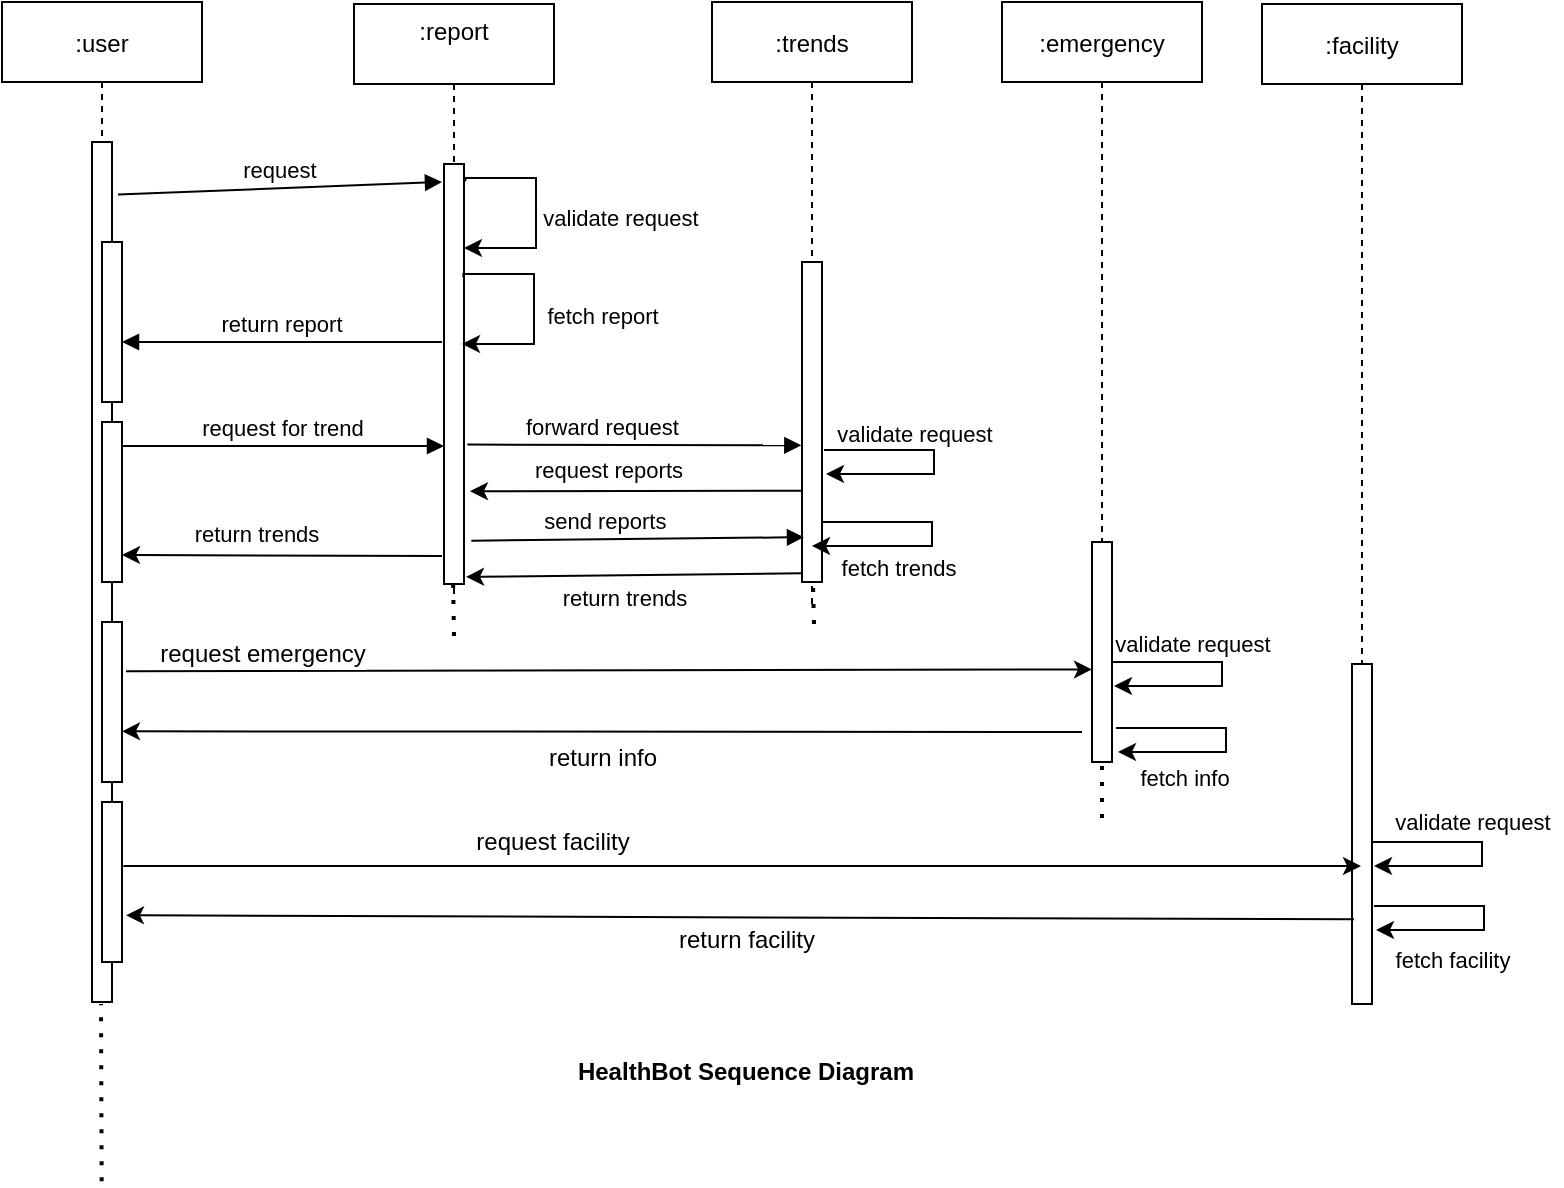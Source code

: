 <mxfile version="15.7.1" type="github">
  <diagram id="kgpKYQtTHZ0yAKxKKP6v" name="Page-1">
    <mxGraphModel dx="782" dy="432" grid="1" gridSize="10" guides="1" tooltips="1" connect="1" arrows="1" fold="1" page="1" pageScale="1" pageWidth="850" pageHeight="1100" math="0" shadow="0">
      <root>
        <mxCell id="0" />
        <mxCell id="1" parent="0" />
        <mxCell id="3nuBFxr9cyL0pnOWT2aG-1" value=":user" style="shape=umlLifeline;perimeter=lifelinePerimeter;container=1;collapsible=0;recursiveResize=0;rounded=0;shadow=0;strokeWidth=1;" parent="1" vertex="1">
          <mxGeometry x="70" y="70" width="100" height="500" as="geometry" />
        </mxCell>
        <mxCell id="3nuBFxr9cyL0pnOWT2aG-2" value="" style="points=[];perimeter=orthogonalPerimeter;rounded=0;shadow=0;strokeWidth=1;" parent="3nuBFxr9cyL0pnOWT2aG-1" vertex="1">
          <mxGeometry x="45" y="70" width="10" height="430" as="geometry" />
        </mxCell>
        <mxCell id="3nuBFxr9cyL0pnOWT2aG-4" value="" style="points=[];perimeter=orthogonalPerimeter;rounded=0;shadow=0;strokeWidth=1;" parent="3nuBFxr9cyL0pnOWT2aG-1" vertex="1">
          <mxGeometry x="50" y="120" width="10" height="80" as="geometry" />
        </mxCell>
        <mxCell id="aa-qgDh8WF5Hc8E2kedi-31" value="" style="points=[];perimeter=orthogonalPerimeter;rounded=0;shadow=0;strokeWidth=1;" vertex="1" parent="3nuBFxr9cyL0pnOWT2aG-1">
          <mxGeometry x="50" y="210" width="10" height="80" as="geometry" />
        </mxCell>
        <mxCell id="aa-qgDh8WF5Hc8E2kedi-66" value="" style="points=[];perimeter=orthogonalPerimeter;rounded=0;shadow=0;strokeWidth=1;" vertex="1" parent="3nuBFxr9cyL0pnOWT2aG-1">
          <mxGeometry x="50" y="310" width="10" height="80" as="geometry" />
        </mxCell>
        <mxCell id="aa-qgDh8WF5Hc8E2kedi-69" value="" style="points=[];perimeter=orthogonalPerimeter;rounded=0;shadow=0;strokeWidth=1;" vertex="1" parent="3nuBFxr9cyL0pnOWT2aG-1">
          <mxGeometry x="50" y="400" width="10" height="80" as="geometry" />
        </mxCell>
        <mxCell id="3nuBFxr9cyL0pnOWT2aG-5" value=":report&#xa;" style="shape=umlLifeline;perimeter=lifelinePerimeter;container=1;collapsible=0;recursiveResize=0;rounded=0;shadow=0;strokeWidth=1;" parent="1" vertex="1">
          <mxGeometry x="246" y="71" width="100" height="300" as="geometry" />
        </mxCell>
        <mxCell id="3nuBFxr9cyL0pnOWT2aG-6" value="" style="points=[];perimeter=orthogonalPerimeter;rounded=0;shadow=0;strokeWidth=1;" parent="3nuBFxr9cyL0pnOWT2aG-5" vertex="1">
          <mxGeometry x="45" y="80" width="10" height="210" as="geometry" />
        </mxCell>
        <mxCell id="aa-qgDh8WF5Hc8E2kedi-6" style="edgeStyle=orthogonalEdgeStyle;rounded=0;orthogonalLoop=1;jettySize=auto;html=1;exitX=0.967;exitY=0.168;exitDx=0;exitDy=0;exitPerimeter=0;" edge="1" parent="3nuBFxr9cyL0pnOWT2aG-5">
          <mxGeometry relative="1" as="geometry">
            <mxPoint x="54.67" y="136.6" as="sourcePoint" />
            <mxPoint x="54" y="170" as="targetPoint" />
            <Array as="points">
              <mxPoint x="55" y="135" />
              <mxPoint x="90" y="135" />
              <mxPoint x="90" y="170" />
              <mxPoint x="54" y="170" />
            </Array>
          </mxGeometry>
        </mxCell>
        <mxCell id="3nuBFxr9cyL0pnOWT2aG-8" value="request" style="verticalAlign=bottom;endArrow=block;shadow=0;strokeWidth=1;exitX=1.3;exitY=0.061;exitDx=0;exitDy=0;exitPerimeter=0;" parent="1" source="3nuBFxr9cyL0pnOWT2aG-2" edge="1">
          <mxGeometry relative="1" as="geometry">
            <mxPoint x="120" y="160" as="sourcePoint" />
            <mxPoint x="290" y="160" as="targetPoint" />
          </mxGeometry>
        </mxCell>
        <mxCell id="3nuBFxr9cyL0pnOWT2aG-9" value="return report" style="verticalAlign=bottom;endArrow=block;entryX=1;entryY=0;shadow=0;strokeWidth=1;" parent="1" edge="1">
          <mxGeometry relative="1" as="geometry">
            <mxPoint x="290" y="240" as="sourcePoint" />
            <mxPoint x="130" y="240" as="targetPoint" />
          </mxGeometry>
        </mxCell>
        <mxCell id="aa-qgDh8WF5Hc8E2kedi-1" value=":trends" style="shape=umlLifeline;perimeter=lifelinePerimeter;container=1;collapsible=0;recursiveResize=0;rounded=0;shadow=0;strokeWidth=1;" vertex="1" parent="1">
          <mxGeometry x="425" y="70" width="100" height="301" as="geometry" />
        </mxCell>
        <mxCell id="aa-qgDh8WF5Hc8E2kedi-2" value="" style="points=[];perimeter=orthogonalPerimeter;rounded=0;shadow=0;strokeWidth=1;" vertex="1" parent="aa-qgDh8WF5Hc8E2kedi-1">
          <mxGeometry x="45" y="130" width="10" height="160" as="geometry" />
        </mxCell>
        <mxCell id="aa-qgDh8WF5Hc8E2kedi-28" style="edgeStyle=orthogonalEdgeStyle;rounded=0;orthogonalLoop=1;jettySize=auto;html=1;" edge="1" parent="aa-qgDh8WF5Hc8E2kedi-1" source="aa-qgDh8WF5Hc8E2kedi-2">
          <mxGeometry relative="1" as="geometry">
            <mxPoint x="106" y="237" as="sourcePoint" />
            <mxPoint x="50" y="272" as="targetPoint" />
            <Array as="points">
              <mxPoint x="110" y="260" />
              <mxPoint x="110" y="272" />
            </Array>
          </mxGeometry>
        </mxCell>
        <mxCell id="aa-qgDh8WF5Hc8E2kedi-7" value="&lt;font style=&quot;font-size: 11px&quot;&gt;fetch report&lt;/font&gt;" style="text;html=1;align=center;verticalAlign=middle;resizable=0;points=[];autosize=1;strokeColor=none;fillColor=none;" vertex="1" parent="1">
          <mxGeometry x="335" y="217" width="70" height="20" as="geometry" />
        </mxCell>
        <mxCell id="aa-qgDh8WF5Hc8E2kedi-14" value="request for trend" style="verticalAlign=bottom;endArrow=block;shadow=0;strokeWidth=1;" edge="1" parent="1" target="3nuBFxr9cyL0pnOWT2aG-6">
          <mxGeometry relative="1" as="geometry">
            <mxPoint x="130" y="292" as="sourcePoint" />
            <mxPoint x="315.33" y="291.6" as="targetPoint" />
          </mxGeometry>
        </mxCell>
        <mxCell id="aa-qgDh8WF5Hc8E2kedi-19" value="send reports" style="verticalAlign=bottom;endArrow=block;shadow=0;strokeWidth=1;exitX=1.367;exitY=0.897;exitDx=0;exitDy=0;exitPerimeter=0;entryX=0.1;entryY=0.86;entryDx=0;entryDy=0;entryPerimeter=0;" edge="1" parent="1" source="3nuBFxr9cyL0pnOWT2aG-6" target="aa-qgDh8WF5Hc8E2kedi-2">
          <mxGeometry x="-0.194" relative="1" as="geometry">
            <mxPoint x="374.67" y="340.71" as="sourcePoint" />
            <mxPoint x="490" y="341" as="targetPoint" />
            <mxPoint as="offset" />
          </mxGeometry>
        </mxCell>
        <mxCell id="aa-qgDh8WF5Hc8E2kedi-22" value="&lt;font style=&quot;font-size: 11px&quot;&gt;fetch trends&lt;/font&gt;" style="text;html=1;align=center;verticalAlign=middle;resizable=0;points=[];autosize=1;strokeColor=none;fillColor=none;" vertex="1" parent="1">
          <mxGeometry x="483" y="343" width="70" height="20" as="geometry" />
        </mxCell>
        <mxCell id="aa-qgDh8WF5Hc8E2kedi-23" style="edgeStyle=orthogonalEdgeStyle;rounded=0;orthogonalLoop=1;jettySize=auto;html=1;exitX=0.967;exitY=0.168;exitDx=0;exitDy=0;exitPerimeter=0;" edge="1" parent="1">
          <mxGeometry relative="1" as="geometry">
            <mxPoint x="301.67" y="159.6" as="sourcePoint" />
            <mxPoint x="301" y="193" as="targetPoint" />
            <Array as="points">
              <mxPoint x="302" y="158" />
              <mxPoint x="337" y="158" />
              <mxPoint x="337" y="193" />
              <mxPoint x="301" y="193" />
            </Array>
          </mxGeometry>
        </mxCell>
        <mxCell id="aa-qgDh8WF5Hc8E2kedi-24" value="&lt;font style=&quot;font-size: 11px&quot;&gt;validate request&lt;/font&gt;" style="text;html=1;align=center;verticalAlign=middle;resizable=0;points=[];autosize=1;strokeColor=none;fillColor=none;" vertex="1" parent="1">
          <mxGeometry x="334" y="168" width="90" height="20" as="geometry" />
        </mxCell>
        <mxCell id="aa-qgDh8WF5Hc8E2kedi-26" value="forward request" style="verticalAlign=bottom;endArrow=block;shadow=0;strokeWidth=1;exitX=1.167;exitY=0.668;exitDx=0;exitDy=0;exitPerimeter=0;entryX=-0.033;entryY=0.573;entryDx=0;entryDy=0;entryPerimeter=0;" edge="1" parent="1" source="3nuBFxr9cyL0pnOWT2aG-6" target="aa-qgDh8WF5Hc8E2kedi-2">
          <mxGeometry x="-0.194" relative="1" as="geometry">
            <mxPoint x="375" y="290" as="sourcePoint" />
            <mxPoint x="535" y="290.07" as="targetPoint" />
            <mxPoint as="offset" />
          </mxGeometry>
        </mxCell>
        <mxCell id="aa-qgDh8WF5Hc8E2kedi-27" value="&lt;font style=&quot;font-size: 11px&quot;&gt;validate request&lt;/font&gt;" style="text;html=1;align=center;verticalAlign=middle;resizable=0;points=[];autosize=1;strokeColor=none;fillColor=none;" vertex="1" parent="1">
          <mxGeometry x="620" y="381" width="90" height="20" as="geometry" />
        </mxCell>
        <mxCell id="aa-qgDh8WF5Hc8E2kedi-34" value="" style="endArrow=none;dashed=1;html=1;dashPattern=1 3;strokeWidth=2;rounded=0;fontSize=11;entryX=0.767;entryY=1.006;entryDx=0;entryDy=0;entryPerimeter=0;" edge="1" parent="1">
          <mxGeometry width="50" height="50" relative="1" as="geometry">
            <mxPoint x="296" y="387" as="sourcePoint" />
            <mxPoint x="295.5" y="357" as="targetPoint" />
          </mxGeometry>
        </mxCell>
        <mxCell id="aa-qgDh8WF5Hc8E2kedi-35" value="" style="endArrow=none;dashed=1;html=1;dashPattern=1 3;strokeWidth=2;rounded=0;fontSize=11;entryX=0.767;entryY=1.006;entryDx=0;entryDy=0;entryPerimeter=0;" edge="1" parent="1">
          <mxGeometry width="50" height="50" relative="1" as="geometry">
            <mxPoint x="476" y="381" as="sourcePoint" />
            <mxPoint x="475.5" y="361" as="targetPoint" />
          </mxGeometry>
        </mxCell>
        <mxCell id="aa-qgDh8WF5Hc8E2kedi-36" value="" style="endArrow=classic;html=1;rounded=0;entryX=0.933;entryY=0.508;entryDx=0;entryDy=0;entryPerimeter=0;" edge="1" parent="1">
          <mxGeometry width="50" height="50" relative="1" as="geometry">
            <mxPoint x="290" y="347" as="sourcePoint" />
            <mxPoint x="130.0" y="346.5" as="targetPoint" />
          </mxGeometry>
        </mxCell>
        <mxCell id="aa-qgDh8WF5Hc8E2kedi-37" value="return trends" style="edgeLabel;html=1;align=center;verticalAlign=middle;resizable=0;points=[];" vertex="1" connectable="0" parent="aa-qgDh8WF5Hc8E2kedi-36">
          <mxGeometry x="0.202" y="-2" relative="1" as="geometry">
            <mxPoint x="3" y="-9" as="offset" />
          </mxGeometry>
        </mxCell>
        <mxCell id="aa-qgDh8WF5Hc8E2kedi-17" value="" style="endArrow=classic;html=1;rounded=0;entryX=1.3;entryY=0.779;entryDx=0;entryDy=0;entryPerimeter=0;exitX=-0.033;exitY=0.715;exitDx=0;exitDy=0;exitPerimeter=0;" edge="1" parent="1" source="aa-qgDh8WF5Hc8E2kedi-2" target="3nuBFxr9cyL0pnOWT2aG-6">
          <mxGeometry width="50" height="50" relative="1" as="geometry">
            <mxPoint x="480" y="315" as="sourcePoint" />
            <mxPoint x="377" y="312" as="targetPoint" />
          </mxGeometry>
        </mxCell>
        <mxCell id="aa-qgDh8WF5Hc8E2kedi-18" value="request reports" style="edgeLabel;html=1;align=center;verticalAlign=middle;resizable=0;points=[];" vertex="1" connectable="0" parent="aa-qgDh8WF5Hc8E2kedi-17">
          <mxGeometry x="0.202" y="-2" relative="1" as="geometry">
            <mxPoint x="3" y="-9" as="offset" />
          </mxGeometry>
        </mxCell>
        <mxCell id="aa-qgDh8WF5Hc8E2kedi-29" value="" style="endArrow=classic;html=1;rounded=0;exitX=0.033;exitY=0.973;exitDx=0;exitDy=0;exitPerimeter=0;entryX=1.1;entryY=0.983;entryDx=0;entryDy=0;entryPerimeter=0;" edge="1" parent="1" source="aa-qgDh8WF5Hc8E2kedi-2" target="3nuBFxr9cyL0pnOWT2aG-6">
          <mxGeometry width="50" height="50" relative="1" as="geometry">
            <mxPoint x="539" y="357" as="sourcePoint" />
            <mxPoint x="300" y="358" as="targetPoint" />
          </mxGeometry>
        </mxCell>
        <mxCell id="aa-qgDh8WF5Hc8E2kedi-30" value="return trends" style="edgeLabel;html=1;align=center;verticalAlign=middle;resizable=0;points=[];" vertex="1" connectable="0" parent="aa-qgDh8WF5Hc8E2kedi-29">
          <mxGeometry x="0.202" y="-2" relative="1" as="geometry">
            <mxPoint x="11" y="13" as="offset" />
          </mxGeometry>
        </mxCell>
        <mxCell id="aa-qgDh8WF5Hc8E2kedi-39" style="edgeStyle=orthogonalEdgeStyle;rounded=0;orthogonalLoop=1;jettySize=auto;html=1;" edge="1" parent="1">
          <mxGeometry relative="1" as="geometry">
            <mxPoint x="481" y="294" as="sourcePoint" />
            <mxPoint x="482" y="306" as="targetPoint" />
            <Array as="points">
              <mxPoint x="536" y="294" />
              <mxPoint x="536" y="306" />
            </Array>
          </mxGeometry>
        </mxCell>
        <mxCell id="aa-qgDh8WF5Hc8E2kedi-41" value="&lt;font style=&quot;font-size: 12px&quot;&gt;&lt;b&gt;HealthBot Sequence Diagram&lt;/b&gt;&lt;/font&gt;" style="text;html=1;strokeColor=none;fillColor=none;align=center;verticalAlign=middle;whiteSpace=wrap;rounded=0;fontSize=11;" vertex="1" parent="1">
          <mxGeometry x="327" y="590" width="230" height="30" as="geometry" />
        </mxCell>
        <mxCell id="aa-qgDh8WF5Hc8E2kedi-42" value=":emergency" style="shape=umlLifeline;perimeter=lifelinePerimeter;container=1;collapsible=0;recursiveResize=0;rounded=0;shadow=0;strokeWidth=1;" vertex="1" parent="1">
          <mxGeometry x="570" y="70" width="100" height="380" as="geometry" />
        </mxCell>
        <mxCell id="aa-qgDh8WF5Hc8E2kedi-43" value="" style="points=[];perimeter=orthogonalPerimeter;rounded=0;shadow=0;strokeWidth=1;" vertex="1" parent="aa-qgDh8WF5Hc8E2kedi-42">
          <mxGeometry x="45" y="270" width="10" height="110" as="geometry" />
        </mxCell>
        <mxCell id="aa-qgDh8WF5Hc8E2kedi-47" style="edgeStyle=orthogonalEdgeStyle;rounded=0;orthogonalLoop=1;jettySize=auto;html=1;" edge="1" parent="aa-qgDh8WF5Hc8E2kedi-42">
          <mxGeometry relative="1" as="geometry">
            <mxPoint x="55" y="330" as="sourcePoint" />
            <mxPoint x="56" y="342" as="targetPoint" />
            <Array as="points">
              <mxPoint x="110" y="330" />
              <mxPoint x="110" y="342" />
            </Array>
          </mxGeometry>
        </mxCell>
        <mxCell id="aa-qgDh8WF5Hc8E2kedi-44" value="" style="endArrow=none;dashed=1;html=1;dashPattern=1 3;strokeWidth=2;rounded=0;fontSize=11;" edge="1" parent="1">
          <mxGeometry width="50" height="50" relative="1" as="geometry">
            <mxPoint x="620" y="478" as="sourcePoint" />
            <mxPoint x="620" y="450" as="targetPoint" />
            <Array as="points">
              <mxPoint x="620" y="450" />
            </Array>
          </mxGeometry>
        </mxCell>
        <mxCell id="aa-qgDh8WF5Hc8E2kedi-45" value="" style="endArrow=classic;html=1;rounded=0;fontSize=12;entryX=0;entryY=0.579;entryDx=0;entryDy=0;entryPerimeter=0;exitX=1.2;exitY=0.308;exitDx=0;exitDy=0;exitPerimeter=0;" edge="1" parent="1" source="aa-qgDh8WF5Hc8E2kedi-66" target="aa-qgDh8WF5Hc8E2kedi-43">
          <mxGeometry width="50" height="50" relative="1" as="geometry">
            <mxPoint x="220" y="404" as="sourcePoint" />
            <mxPoint x="690" y="411" as="targetPoint" />
          </mxGeometry>
        </mxCell>
        <mxCell id="aa-qgDh8WF5Hc8E2kedi-46" value="request emergency" style="edgeLabel;html=1;align=center;verticalAlign=middle;resizable=0;points=[];fontSize=12;" vertex="1" connectable="0" parent="aa-qgDh8WF5Hc8E2kedi-45">
          <mxGeometry x="-0.413" y="4" relative="1" as="geometry">
            <mxPoint x="-74" y="-5" as="offset" />
          </mxGeometry>
        </mxCell>
        <mxCell id="aa-qgDh8WF5Hc8E2kedi-49" value="" style="endArrow=classic;html=1;rounded=0;fontSize=12;entryX=1;entryY=0.683;entryDx=0;entryDy=0;entryPerimeter=0;" edge="1" parent="1" target="aa-qgDh8WF5Hc8E2kedi-66">
          <mxGeometry width="50" height="50" relative="1" as="geometry">
            <mxPoint x="610" y="435" as="sourcePoint" />
            <mxPoint x="250" y="438" as="targetPoint" />
          </mxGeometry>
        </mxCell>
        <mxCell id="aa-qgDh8WF5Hc8E2kedi-50" value="return info" style="edgeLabel;html=1;align=center;verticalAlign=middle;resizable=0;points=[];fontSize=12;" vertex="1" connectable="0" parent="aa-qgDh8WF5Hc8E2kedi-49">
          <mxGeometry x="-0.413" y="4" relative="1" as="geometry">
            <mxPoint x="-99" y="9" as="offset" />
          </mxGeometry>
        </mxCell>
        <mxCell id="aa-qgDh8WF5Hc8E2kedi-51" style="edgeStyle=orthogonalEdgeStyle;rounded=0;orthogonalLoop=1;jettySize=auto;html=1;" edge="1" parent="1">
          <mxGeometry relative="1" as="geometry">
            <mxPoint x="627" y="433" as="sourcePoint" />
            <mxPoint x="628" y="445" as="targetPoint" />
            <Array as="points">
              <mxPoint x="682" y="433" />
              <mxPoint x="682" y="445" />
            </Array>
          </mxGeometry>
        </mxCell>
        <mxCell id="aa-qgDh8WF5Hc8E2kedi-33" value="" style="endArrow=none;dashed=1;html=1;dashPattern=1 3;strokeWidth=2;rounded=0;fontSize=11;entryX=0.767;entryY=1.006;entryDx=0;entryDy=0;entryPerimeter=0;" edge="1" parent="1">
          <mxGeometry width="50" height="50" relative="1" as="geometry">
            <mxPoint x="119.83" y="659.62" as="sourcePoint" />
            <mxPoint x="119.5" y="571" as="targetPoint" />
          </mxGeometry>
        </mxCell>
        <mxCell id="aa-qgDh8WF5Hc8E2kedi-52" value="&lt;font style=&quot;font-size: 11px&quot;&gt;fetch info&lt;/font&gt;" style="text;html=1;align=center;verticalAlign=middle;resizable=0;points=[];autosize=1;strokeColor=none;fillColor=none;" vertex="1" parent="1">
          <mxGeometry x="631" y="448" width="60" height="20" as="geometry" />
        </mxCell>
        <mxCell id="aa-qgDh8WF5Hc8E2kedi-53" value="&lt;font style=&quot;font-size: 11px&quot;&gt;validate request&lt;/font&gt;" style="text;html=1;align=center;verticalAlign=middle;resizable=0;points=[];autosize=1;strokeColor=none;fillColor=none;" vertex="1" parent="1">
          <mxGeometry x="481" y="276" width="90" height="20" as="geometry" />
        </mxCell>
        <mxCell id="aa-qgDh8WF5Hc8E2kedi-55" value=":facility" style="shape=umlLifeline;perimeter=lifelinePerimeter;container=1;collapsible=0;recursiveResize=0;rounded=0;shadow=0;strokeWidth=1;" vertex="1" parent="1">
          <mxGeometry x="700" y="71" width="100" height="500" as="geometry" />
        </mxCell>
        <mxCell id="aa-qgDh8WF5Hc8E2kedi-56" value="" style="points=[];perimeter=orthogonalPerimeter;rounded=0;shadow=0;strokeWidth=1;" vertex="1" parent="aa-qgDh8WF5Hc8E2kedi-55">
          <mxGeometry x="45" y="330" width="10" height="170" as="geometry" />
        </mxCell>
        <mxCell id="aa-qgDh8WF5Hc8E2kedi-57" style="edgeStyle=orthogonalEdgeStyle;rounded=0;orthogonalLoop=1;jettySize=auto;html=1;" edge="1" parent="aa-qgDh8WF5Hc8E2kedi-55">
          <mxGeometry relative="1" as="geometry">
            <mxPoint x="55" y="419" as="sourcePoint" />
            <mxPoint x="56" y="431" as="targetPoint" />
            <Array as="points">
              <mxPoint x="110" y="419" />
              <mxPoint x="110" y="431" />
            </Array>
          </mxGeometry>
        </mxCell>
        <mxCell id="aa-qgDh8WF5Hc8E2kedi-58" value="" style="endArrow=classic;html=1;rounded=0;fontSize=12;exitX=1.067;exitY=0.4;exitDx=0;exitDy=0;exitPerimeter=0;" edge="1" parent="1" source="aa-qgDh8WF5Hc8E2kedi-69" target="aa-qgDh8WF5Hc8E2kedi-55">
          <mxGeometry width="50" height="50" relative="1" as="geometry">
            <mxPoint x="170" y="500" as="sourcePoint" />
            <mxPoint x="615.16" y="500.69" as="targetPoint" />
          </mxGeometry>
        </mxCell>
        <mxCell id="aa-qgDh8WF5Hc8E2kedi-59" value="request facility" style="edgeLabel;html=1;align=center;verticalAlign=middle;resizable=0;points=[];fontSize=12;" vertex="1" connectable="0" parent="aa-qgDh8WF5Hc8E2kedi-58">
          <mxGeometry x="-0.413" y="4" relative="1" as="geometry">
            <mxPoint x="33" y="-8" as="offset" />
          </mxGeometry>
        </mxCell>
        <mxCell id="aa-qgDh8WF5Hc8E2kedi-60" value="&lt;font style=&quot;font-size: 11px&quot;&gt;validate request&lt;/font&gt;" style="text;html=1;align=center;verticalAlign=middle;resizable=0;points=[];autosize=1;strokeColor=none;fillColor=none;" vertex="1" parent="1">
          <mxGeometry x="760" y="470" width="90" height="20" as="geometry" />
        </mxCell>
        <mxCell id="aa-qgDh8WF5Hc8E2kedi-61" value="" style="endArrow=classic;html=1;rounded=0;fontSize=12;exitX=0.1;exitY=0.751;exitDx=0;exitDy=0;exitPerimeter=0;entryX=1.2;entryY=0.708;entryDx=0;entryDy=0;entryPerimeter=0;" edge="1" parent="1" source="aa-qgDh8WF5Hc8E2kedi-56" target="aa-qgDh8WF5Hc8E2kedi-69">
          <mxGeometry width="50" height="50" relative="1" as="geometry">
            <mxPoint x="650" y="531" as="sourcePoint" />
            <mxPoint x="160" y="529" as="targetPoint" />
          </mxGeometry>
        </mxCell>
        <mxCell id="aa-qgDh8WF5Hc8E2kedi-62" value="return facility" style="edgeLabel;html=1;align=center;verticalAlign=middle;resizable=0;points=[];fontSize=12;" vertex="1" connectable="0" parent="aa-qgDh8WF5Hc8E2kedi-61">
          <mxGeometry x="-0.413" y="4" relative="1" as="geometry">
            <mxPoint x="-124" y="7" as="offset" />
          </mxGeometry>
        </mxCell>
        <mxCell id="aa-qgDh8WF5Hc8E2kedi-63" style="edgeStyle=orthogonalEdgeStyle;rounded=0;orthogonalLoop=1;jettySize=auto;html=1;" edge="1" parent="1">
          <mxGeometry relative="1" as="geometry">
            <mxPoint x="756" y="522" as="sourcePoint" />
            <mxPoint x="757" y="534" as="targetPoint" />
            <Array as="points">
              <mxPoint x="811" y="522" />
              <mxPoint x="811" y="534" />
            </Array>
          </mxGeometry>
        </mxCell>
        <mxCell id="aa-qgDh8WF5Hc8E2kedi-64" value="&lt;font style=&quot;font-size: 11px&quot;&gt;fetch facility&lt;/font&gt;" style="text;html=1;align=center;verticalAlign=middle;resizable=0;points=[];autosize=1;strokeColor=none;fillColor=none;" vertex="1" parent="1">
          <mxGeometry x="760" y="539" width="70" height="20" as="geometry" />
        </mxCell>
      </root>
    </mxGraphModel>
  </diagram>
</mxfile>
